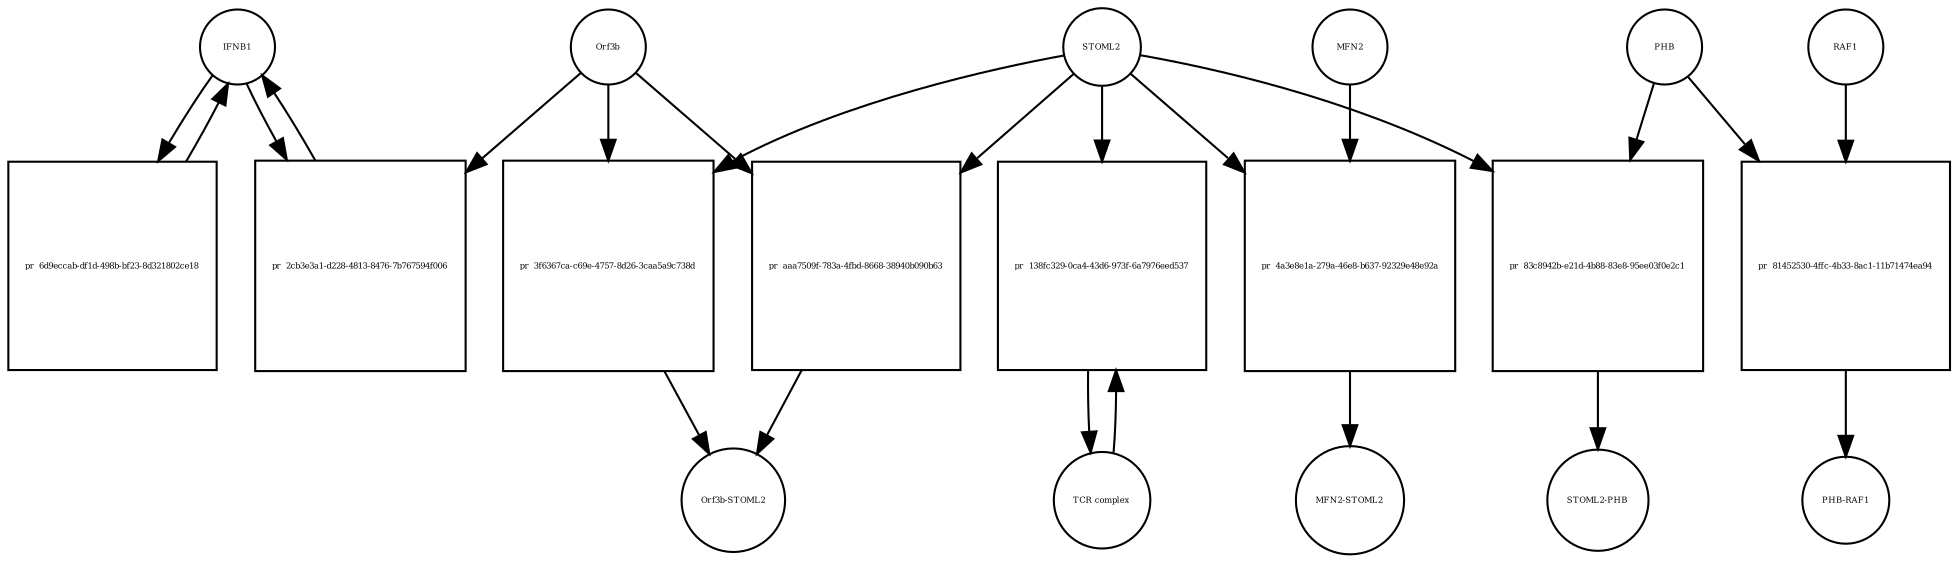 strict digraph  {
IFNB1 [annotation=urn_miriam_uniprot_P01574, bipartite=0, cls=macromolecule, fontsize=4, label=IFNB1, shape=circle];
"pr_2cb3e3a1-d228-4813-8476-7b767594f006" [annotation="", bipartite=1, cls=process, fontsize=4, label="pr_2cb3e3a1-d228-4813-8476-7b767594f006", shape=square];
Orf3b [annotation="", bipartite=0, cls=macromolecule, fontsize=4, label=Orf3b, shape=circle];
"pr_6d9eccab-df1d-498b-bf23-8d321802ce18" [annotation="", bipartite=1, cls=process, fontsize=4, label="pr_6d9eccab-df1d-498b-bf23-8d321802ce18", shape=square];
STOML2 [annotation=urn_miriam_pubmed_18641330, bipartite=0, cls="macromolecule multimer", fontsize=4, label=STOML2, shape=circle];
"pr_4a3e8e1a-279a-46e8-b637-92329e48e92a" [annotation="", bipartite=1, cls=process, fontsize=4, label="pr_4a3e8e1a-279a-46e8-b637-92329e48e92a", shape=square];
MFN2 [annotation=urn_miriam_uniprot_O95140, bipartite=0, cls=macromolecule, fontsize=4, label=MFN2, shape=circle];
"MFN2-STOML2" [annotation="", bipartite=0, cls=complex, fontsize=4, label="MFN2-STOML2", shape=circle];
"pr_3f6367ca-c69e-4757-8d26-3caa5a9c738d" [annotation="", bipartite=1, cls=process, fontsize=4, label="pr_3f6367ca-c69e-4757-8d26-3caa5a9c738d", shape=square];
"Orf3b-STOML2" [annotation="", bipartite=0, cls=complex, fontsize=4, label="Orf3b-STOML2", shape=circle];
"pr_83c8942b-e21d-4b88-83e8-95ee03f0e2c1" [annotation="", bipartite=1, cls=process, fontsize=4, label="pr_83c8942b-e21d-4b88-83e8-95ee03f0e2c1", shape=square];
PHB [annotation=urn_miriam_uniprot_P35232, bipartite=0, cls=macromolecule, fontsize=4, label=PHB, shape=circle];
"STOML2-PHB" [annotation="", bipartite=0, cls=complex, fontsize=4, label="STOML2-PHB", shape=circle];
"pr_81452530-4ffc-4b33-8ac1-11b71474ea94" [annotation="", bipartite=1, cls=process, fontsize=4, label="pr_81452530-4ffc-4b33-8ac1-11b71474ea94", shape=square];
RAF1 [annotation=urn_miriam_uniprot_P04049, bipartite=0, cls=macromolecule, fontsize=4, label=RAF1, shape=circle];
"PHB-RAF1" [annotation="", bipartite=0, cls=complex, fontsize=4, label="PHB-RAF1", shape=circle];
"pr_aaa7509f-783a-4fbd-8668-38940b090b63" [annotation="", bipartite=1, cls=process, fontsize=4, label="pr_aaa7509f-783a-4fbd-8668-38940b090b63", shape=square];
"pr_138fc329-0ca4-43d6-973f-6a7976eed537" [annotation="", bipartite=1, cls=process, fontsize=4, label="pr_138fc329-0ca4-43d6-973f-6a7976eed537", shape=square];
"TCR complex" [annotation="urn_miriam_uniprot_P07766|urn_miriam_uniprot_P04234|urn_miriam_uniprot_P09693|urn_miriam_uniprot_P20963|urn_miriam_uniprot_P01848|urn_miriam_uniprot_Q9UJZ1|urn_miriam_uniprot_P0DSE2", bipartite=0, cls=complex, fontsize=4, label="TCR complex", shape=circle];
IFNB1 -> "pr_2cb3e3a1-d228-4813-8476-7b767594f006"  [annotation="", interaction_type=consumption];
IFNB1 -> "pr_6d9eccab-df1d-498b-bf23-8d321802ce18"  [annotation="", interaction_type=consumption];
"pr_2cb3e3a1-d228-4813-8476-7b767594f006" -> IFNB1  [annotation="", interaction_type=production];
Orf3b -> "pr_2cb3e3a1-d228-4813-8476-7b767594f006"  [annotation="", interaction_type=inhibition];
Orf3b -> "pr_3f6367ca-c69e-4757-8d26-3caa5a9c738d"  [annotation="", interaction_type=consumption];
Orf3b -> "pr_aaa7509f-783a-4fbd-8668-38940b090b63"  [annotation="", interaction_type=consumption];
"pr_6d9eccab-df1d-498b-bf23-8d321802ce18" -> IFNB1  [annotation="", interaction_type=production];
STOML2 -> "pr_4a3e8e1a-279a-46e8-b637-92329e48e92a"  [annotation="", interaction_type=consumption];
STOML2 -> "pr_3f6367ca-c69e-4757-8d26-3caa5a9c738d"  [annotation="", interaction_type=consumption];
STOML2 -> "pr_83c8942b-e21d-4b88-83e8-95ee03f0e2c1"  [annotation="", interaction_type=consumption];
STOML2 -> "pr_aaa7509f-783a-4fbd-8668-38940b090b63"  [annotation="", interaction_type=consumption];
STOML2 -> "pr_138fc329-0ca4-43d6-973f-6a7976eed537"  [annotation="", interaction_type=consumption];
"pr_4a3e8e1a-279a-46e8-b637-92329e48e92a" -> "MFN2-STOML2"  [annotation="", interaction_type=production];
MFN2 -> "pr_4a3e8e1a-279a-46e8-b637-92329e48e92a"  [annotation="", interaction_type=consumption];
"pr_3f6367ca-c69e-4757-8d26-3caa5a9c738d" -> "Orf3b-STOML2"  [annotation="", interaction_type=production];
"pr_83c8942b-e21d-4b88-83e8-95ee03f0e2c1" -> "STOML2-PHB"  [annotation="", interaction_type=production];
PHB -> "pr_83c8942b-e21d-4b88-83e8-95ee03f0e2c1"  [annotation="", interaction_type=consumption];
PHB -> "pr_81452530-4ffc-4b33-8ac1-11b71474ea94"  [annotation="", interaction_type=consumption];
"pr_81452530-4ffc-4b33-8ac1-11b71474ea94" -> "PHB-RAF1"  [annotation="", interaction_type=production];
RAF1 -> "pr_81452530-4ffc-4b33-8ac1-11b71474ea94"  [annotation="", interaction_type=consumption];
"pr_aaa7509f-783a-4fbd-8668-38940b090b63" -> "Orf3b-STOML2"  [annotation="", interaction_type=production];
"pr_138fc329-0ca4-43d6-973f-6a7976eed537" -> "TCR complex"  [annotation="", interaction_type=production];
"TCR complex" -> "pr_138fc329-0ca4-43d6-973f-6a7976eed537"  [annotation="", interaction_type=consumption];
}
